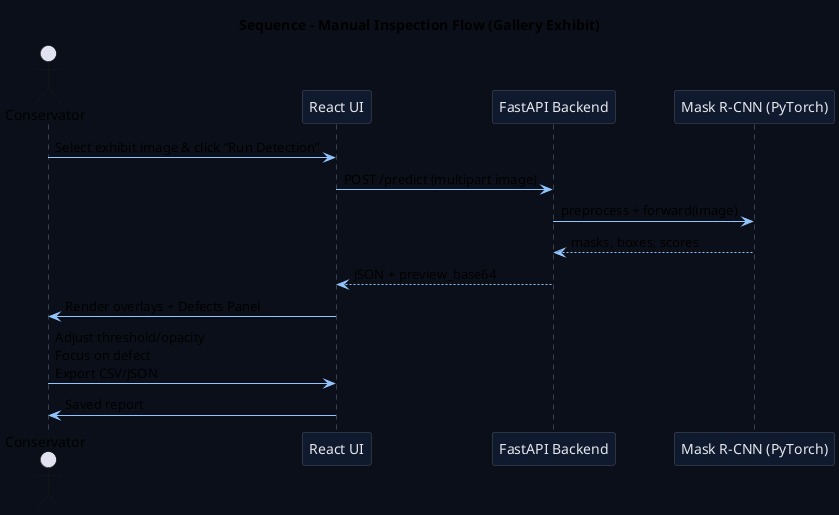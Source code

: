 @startuml
skinparam backgroundColor #0b0f19
skinparam sequenceArrowColor #93c5fd
skinparam ParticipantBackgroundColor #101a2f
skinparam ParticipantBorderColor #4b5563
skinparam ParticipantFontColor #e5e7eb
skinparam SequenceLifeLineBorderColor #64748b

title Sequence – Manual Inspection Flow (Gallery Exhibit)

actor CONS as "Conservator"
participant UI as "React UI"
participant API as "FastAPI Backend"
participant NN as "Mask R-CNN (PyTorch)"

CONS -> UI : Select exhibit image & click “Run Detection”
UI -> API : POST /predict (multipart image)
API -> NN  : preprocess + forward(image)
NN --> API : masks, boxes, scores
API --> UI : JSON + preview_base64
UI -> CONS : Render overlays + Defects Panel
CONS -> UI : Adjust threshold/opacity\nFocus on defect\nExport CSV/JSON
UI -> CONS : Saved report
@enduml
